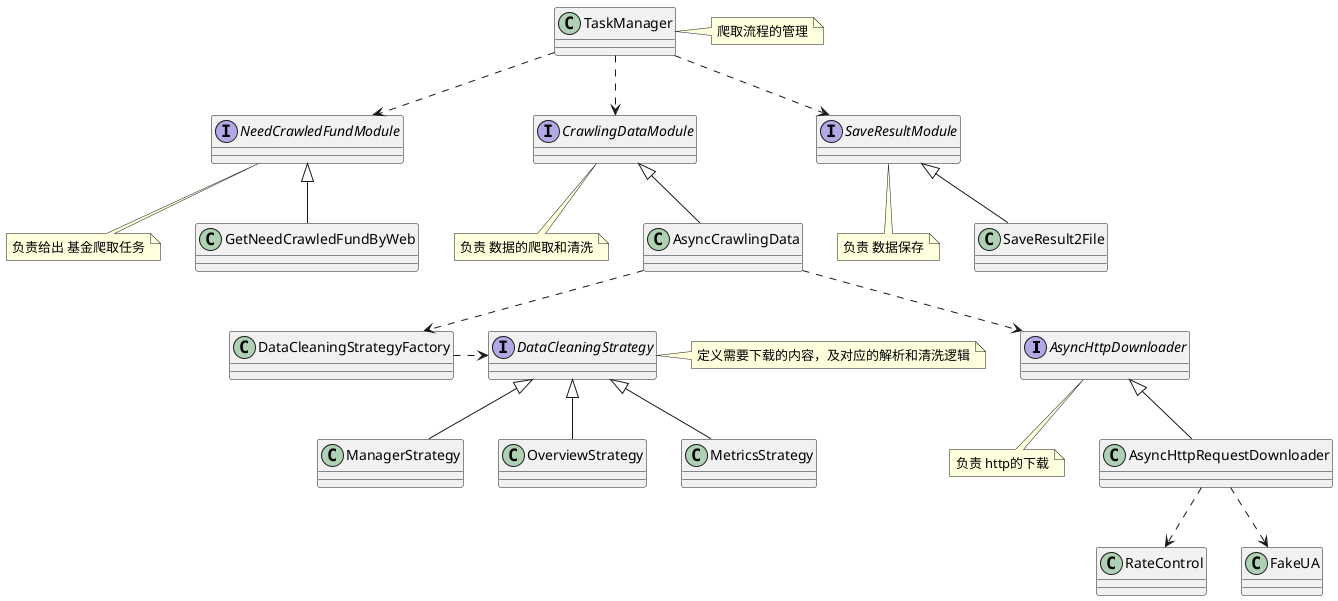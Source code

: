 @startuml

interface AsyncHttpDownloader
note bottom: 负责 http的下载
class AsyncHttpRequestDownloader
class RateControl
class FakeUA

AsyncHttpDownloader <|-- AsyncHttpRequestDownloader
AsyncHttpRequestDownloader ..> RateControl
AsyncHttpRequestDownloader ..> FakeUA

class DataCleaningStrategyFactory
interface DataCleaningStrategy
note right: 定义需要下载的内容，及对应的解析和清洗逻辑
class ManagerStrategy
class OverviewStrategy
class MetricsStrategy

DataCleaningStrategyFactory .> DataCleaningStrategy
DataCleaningStrategy <|-- ManagerStrategy
DataCleaningStrategy <|-- OverviewStrategy
DataCleaningStrategy <|-- MetricsStrategy

class TaskManager
note right: 爬取流程的管理
interface NeedCrawledFundModule
note bottom: 负责给出 基金爬取任务
class GetNeedCrawledFundByWeb
interface CrawlingDataModule
note bottom: 负责 数据的爬取和清洗
class AsyncCrawlingData
interface SaveResultModule
note bottom: 负责 数据保存
class SaveResult2File

TaskManager ..> NeedCrawledFundModule
TaskManager ..> CrawlingDataModule
TaskManager ..> SaveResultModule

NeedCrawledFundModule <|-- GetNeedCrawledFundByWeb
CrawlingDataModule <|-- AsyncCrawlingData
AsyncCrawlingData ..> AsyncHttpDownloader
AsyncCrawlingData ..> DataCleaningStrategyFactory
SaveResultModule <|-- SaveResult2File

@enduml